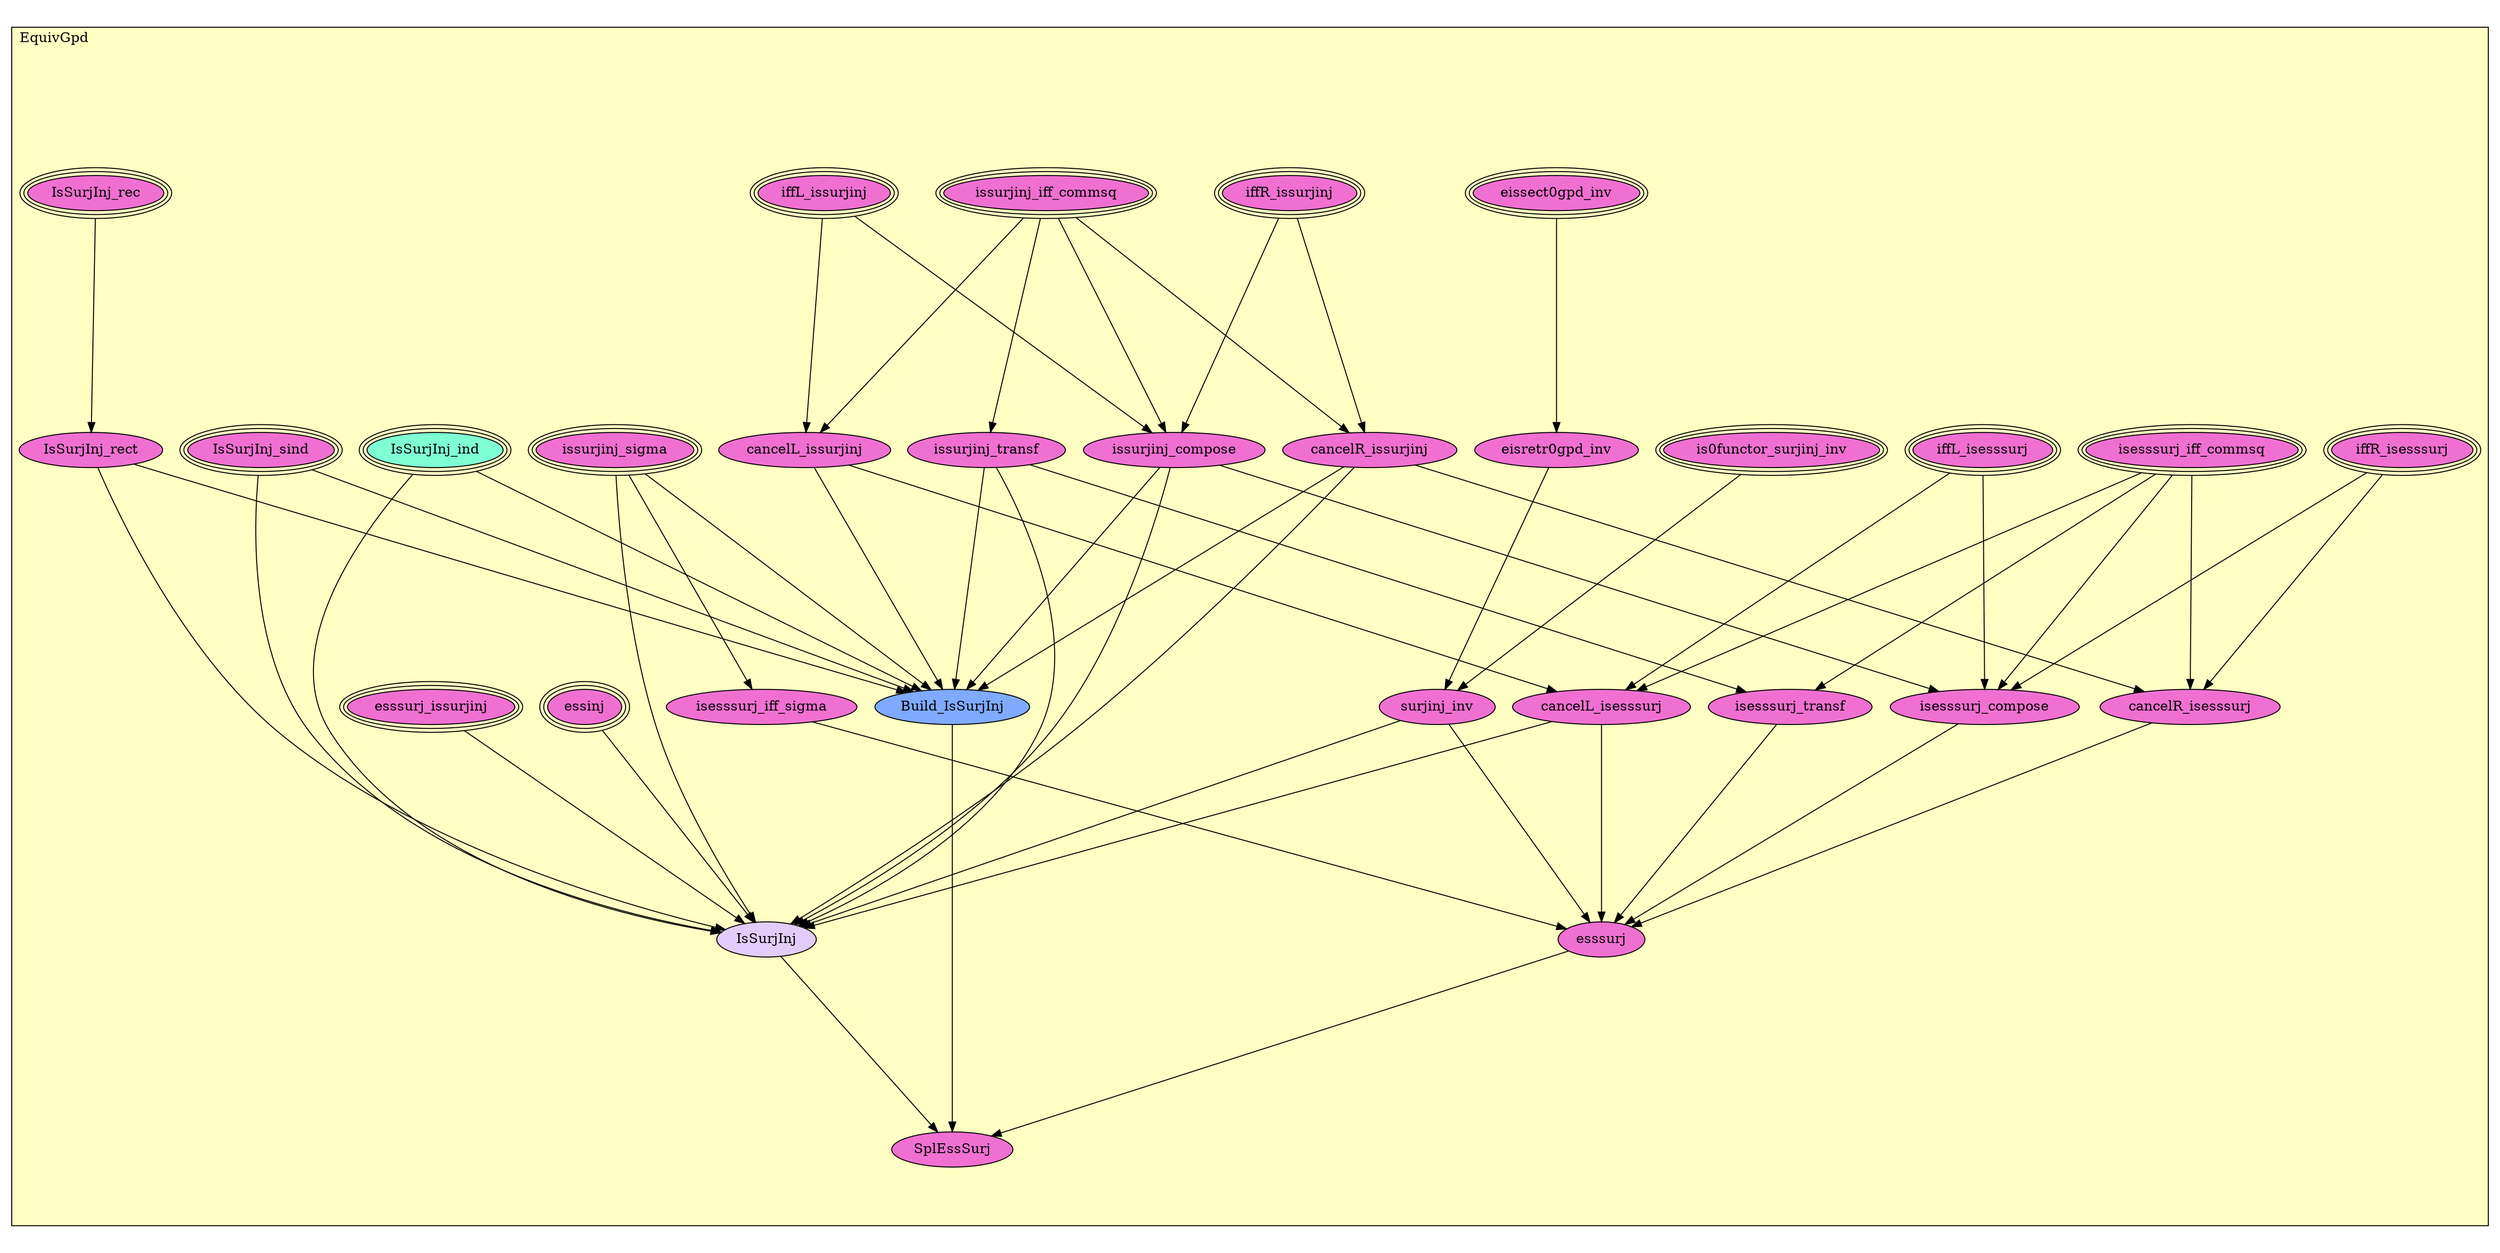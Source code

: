 digraph HoTT_WildCat_EquivGpd {
  graph [ratio=0.5]
  node [style=filled]
EquivGpd_issurjinj_sigma [label="issurjinj_sigma", URL=<EquivGpd.html#issurjinj_sigma>, peripheries=3, fillcolor="#F070D1"] ;
EquivGpd_isesssurj_iff_sigma [label="isesssurj_iff_sigma", URL=<EquivGpd.html#isesssurj_iff_sigma>, fillcolor="#F070D1"] ;
EquivGpd_issurjinj_iff_commsq [label="issurjinj_iff_commsq", URL=<EquivGpd.html#issurjinj_iff_commsq>, peripheries=3, fillcolor="#F070D1"] ;
EquivGpd_isesssurj_iff_commsq [label="isesssurj_iff_commsq", URL=<EquivGpd.html#isesssurj_iff_commsq>, peripheries=3, fillcolor="#F070D1"] ;
EquivGpd_iffR_issurjinj [label="iffR_issurjinj", URL=<EquivGpd.html#iffR_issurjinj>, peripheries=3, fillcolor="#F070D1"] ;
EquivGpd_cancelR_issurjinj [label="cancelR_issurjinj", URL=<EquivGpd.html#cancelR_issurjinj>, fillcolor="#F070D1"] ;
EquivGpd_iffR_isesssurj [label="iffR_isesssurj", URL=<EquivGpd.html#iffR_isesssurj>, peripheries=3, fillcolor="#F070D1"] ;
EquivGpd_cancelR_isesssurj [label="cancelR_isesssurj", URL=<EquivGpd.html#cancelR_isesssurj>, fillcolor="#F070D1"] ;
EquivGpd_iffL_issurjinj [label="iffL_issurjinj", URL=<EquivGpd.html#iffL_issurjinj>, peripheries=3, fillcolor="#F070D1"] ;
EquivGpd_cancelL_issurjinj [label="cancelL_issurjinj", URL=<EquivGpd.html#cancelL_issurjinj>, fillcolor="#F070D1"] ;
EquivGpd_iffL_isesssurj [label="iffL_isesssurj", URL=<EquivGpd.html#iffL_isesssurj>, peripheries=3, fillcolor="#F070D1"] ;
EquivGpd_cancelL_isesssurj [label="cancelL_isesssurj", URL=<EquivGpd.html#cancelL_isesssurj>, fillcolor="#F070D1"] ;
EquivGpd_issurjinj_compose [label="issurjinj_compose", URL=<EquivGpd.html#issurjinj_compose>, fillcolor="#F070D1"] ;
EquivGpd_isesssurj_compose [label="isesssurj_compose", URL=<EquivGpd.html#isesssurj_compose>, fillcolor="#F070D1"] ;
EquivGpd_issurjinj_transf [label="issurjinj_transf", URL=<EquivGpd.html#issurjinj_transf>, fillcolor="#F070D1"] ;
EquivGpd_isesssurj_transf [label="isesssurj_transf", URL=<EquivGpd.html#isesssurj_transf>, fillcolor="#F070D1"] ;
EquivGpd_eissect0gpd_inv [label="eissect0gpd_inv", URL=<EquivGpd.html#eissect0gpd_inv>, peripheries=3, fillcolor="#F070D1"] ;
EquivGpd_eisretr0gpd_inv [label="eisretr0gpd_inv", URL=<EquivGpd.html#eisretr0gpd_inv>, fillcolor="#F070D1"] ;
EquivGpd_is0functor_surjinj_inv [label="is0functor_surjinj_inv", URL=<EquivGpd.html#is0functor_surjinj_inv>, peripheries=3, fillcolor="#F070D1"] ;
EquivGpd_surjinj_inv [label="surjinj_inv", URL=<EquivGpd.html#surjinj_inv>, fillcolor="#F070D1"] ;
EquivGpd_essinj [label="essinj", URL=<EquivGpd.html#essinj>, peripheries=3, fillcolor="#F070D1"] ;
EquivGpd_esssurj_issurjinj [label="esssurj_issurjinj", URL=<EquivGpd.html#esssurj_issurjinj>, peripheries=3, fillcolor="#F070D1"] ;
EquivGpd_IsSurjInj_sind [label="IsSurjInj_sind", URL=<EquivGpd.html#IsSurjInj_sind>, peripheries=3, fillcolor="#F070D1"] ;
EquivGpd_IsSurjInj_rec [label="IsSurjInj_rec", URL=<EquivGpd.html#IsSurjInj_rec>, peripheries=3, fillcolor="#F070D1"] ;
EquivGpd_IsSurjInj_ind [label="IsSurjInj_ind", URL=<EquivGpd.html#IsSurjInj_ind>, peripheries=3, fillcolor="#7FFFD4"] ;
EquivGpd_IsSurjInj_rect [label="IsSurjInj_rect", URL=<EquivGpd.html#IsSurjInj_rect>, fillcolor="#F070D1"] ;
EquivGpd_Build_IsSurjInj [label="Build_IsSurjInj", URL=<EquivGpd.html#Build_IsSurjInj>, fillcolor="#7FAAFF"] ;
EquivGpd_IsSurjInj [label="IsSurjInj", URL=<EquivGpd.html#IsSurjInj>, fillcolor="#E2CDFA"] ;
EquivGpd_esssurj [label="esssurj", URL=<EquivGpd.html#esssurj>, fillcolor="#F070D1"] ;
EquivGpd_SplEssSurj [label="SplEssSurj", URL=<EquivGpd.html#SplEssSurj>, fillcolor="#F070D1"] ;
  EquivGpd_issurjinj_sigma -> EquivGpd_isesssurj_iff_sigma [] ;
  EquivGpd_issurjinj_sigma -> EquivGpd_Build_IsSurjInj [] ;
  EquivGpd_issurjinj_sigma -> EquivGpd_IsSurjInj [] ;
  EquivGpd_isesssurj_iff_sigma -> EquivGpd_esssurj [] ;
  EquivGpd_issurjinj_iff_commsq -> EquivGpd_cancelR_issurjinj [] ;
  EquivGpd_issurjinj_iff_commsq -> EquivGpd_cancelL_issurjinj [] ;
  EquivGpd_issurjinj_iff_commsq -> EquivGpd_issurjinj_compose [] ;
  EquivGpd_issurjinj_iff_commsq -> EquivGpd_issurjinj_transf [] ;
  EquivGpd_isesssurj_iff_commsq -> EquivGpd_cancelR_isesssurj [] ;
  EquivGpd_isesssurj_iff_commsq -> EquivGpd_cancelL_isesssurj [] ;
  EquivGpd_isesssurj_iff_commsq -> EquivGpd_isesssurj_compose [] ;
  EquivGpd_isesssurj_iff_commsq -> EquivGpd_isesssurj_transf [] ;
  EquivGpd_iffR_issurjinj -> EquivGpd_cancelR_issurjinj [] ;
  EquivGpd_iffR_issurjinj -> EquivGpd_issurjinj_compose [] ;
  EquivGpd_cancelR_issurjinj -> EquivGpd_cancelR_isesssurj [] ;
  EquivGpd_cancelR_issurjinj -> EquivGpd_Build_IsSurjInj [] ;
  EquivGpd_cancelR_issurjinj -> EquivGpd_IsSurjInj [] ;
  EquivGpd_iffR_isesssurj -> EquivGpd_cancelR_isesssurj [] ;
  EquivGpd_iffR_isesssurj -> EquivGpd_isesssurj_compose [] ;
  EquivGpd_cancelR_isesssurj -> EquivGpd_esssurj [] ;
  EquivGpd_iffL_issurjinj -> EquivGpd_cancelL_issurjinj [] ;
  EquivGpd_iffL_issurjinj -> EquivGpd_issurjinj_compose [] ;
  EquivGpd_cancelL_issurjinj -> EquivGpd_cancelL_isesssurj [] ;
  EquivGpd_cancelL_issurjinj -> EquivGpd_Build_IsSurjInj [] ;
  EquivGpd_iffL_isesssurj -> EquivGpd_cancelL_isesssurj [] ;
  EquivGpd_iffL_isesssurj -> EquivGpd_isesssurj_compose [] ;
  EquivGpd_cancelL_isesssurj -> EquivGpd_IsSurjInj [] ;
  EquivGpd_cancelL_isesssurj -> EquivGpd_esssurj [] ;
  EquivGpd_issurjinj_compose -> EquivGpd_isesssurj_compose [] ;
  EquivGpd_issurjinj_compose -> EquivGpd_Build_IsSurjInj [] ;
  EquivGpd_issurjinj_compose -> EquivGpd_IsSurjInj [] ;
  EquivGpd_isesssurj_compose -> EquivGpd_esssurj [] ;
  EquivGpd_issurjinj_transf -> EquivGpd_isesssurj_transf [] ;
  EquivGpd_issurjinj_transf -> EquivGpd_Build_IsSurjInj [] ;
  EquivGpd_issurjinj_transf -> EquivGpd_IsSurjInj [] ;
  EquivGpd_isesssurj_transf -> EquivGpd_esssurj [] ;
  EquivGpd_eissect0gpd_inv -> EquivGpd_eisretr0gpd_inv [] ;
  EquivGpd_eisretr0gpd_inv -> EquivGpd_surjinj_inv [] ;
  EquivGpd_is0functor_surjinj_inv -> EquivGpd_surjinj_inv [] ;
  EquivGpd_surjinj_inv -> EquivGpd_IsSurjInj [] ;
  EquivGpd_surjinj_inv -> EquivGpd_esssurj [] ;
  EquivGpd_essinj -> EquivGpd_IsSurjInj [] ;
  EquivGpd_esssurj_issurjinj -> EquivGpd_IsSurjInj [] ;
  EquivGpd_IsSurjInj_sind -> EquivGpd_Build_IsSurjInj [] ;
  EquivGpd_IsSurjInj_sind -> EquivGpd_IsSurjInj [] ;
  EquivGpd_IsSurjInj_rec -> EquivGpd_IsSurjInj_rect [] ;
  EquivGpd_IsSurjInj_ind -> EquivGpd_Build_IsSurjInj [] ;
  EquivGpd_IsSurjInj_ind -> EquivGpd_IsSurjInj [] ;
  EquivGpd_IsSurjInj_rect -> EquivGpd_Build_IsSurjInj [] ;
  EquivGpd_IsSurjInj_rect -> EquivGpd_IsSurjInj [] ;
  EquivGpd_Build_IsSurjInj -> EquivGpd_SplEssSurj [] ;
  EquivGpd_IsSurjInj -> EquivGpd_SplEssSurj [] ;
  EquivGpd_esssurj -> EquivGpd_SplEssSurj [] ;
subgraph cluster_EquivGpd { label="EquivGpd"; fillcolor="#FFFFC3"; labeljust=l; style=filled 
EquivGpd_SplEssSurj; EquivGpd_esssurj; EquivGpd_IsSurjInj; EquivGpd_Build_IsSurjInj; EquivGpd_IsSurjInj_rect; EquivGpd_IsSurjInj_ind; EquivGpd_IsSurjInj_rec; EquivGpd_IsSurjInj_sind; EquivGpd_esssurj_issurjinj; EquivGpd_essinj; EquivGpd_surjinj_inv; EquivGpd_is0functor_surjinj_inv; EquivGpd_eisretr0gpd_inv; EquivGpd_eissect0gpd_inv; EquivGpd_isesssurj_transf; EquivGpd_issurjinj_transf; EquivGpd_isesssurj_compose; EquivGpd_issurjinj_compose; EquivGpd_cancelL_isesssurj; EquivGpd_iffL_isesssurj; EquivGpd_cancelL_issurjinj; EquivGpd_iffL_issurjinj; EquivGpd_cancelR_isesssurj; EquivGpd_iffR_isesssurj; EquivGpd_cancelR_issurjinj; EquivGpd_iffR_issurjinj; EquivGpd_isesssurj_iff_commsq; EquivGpd_issurjinj_iff_commsq; EquivGpd_isesssurj_iff_sigma; EquivGpd_issurjinj_sigma; };
} /* END */
